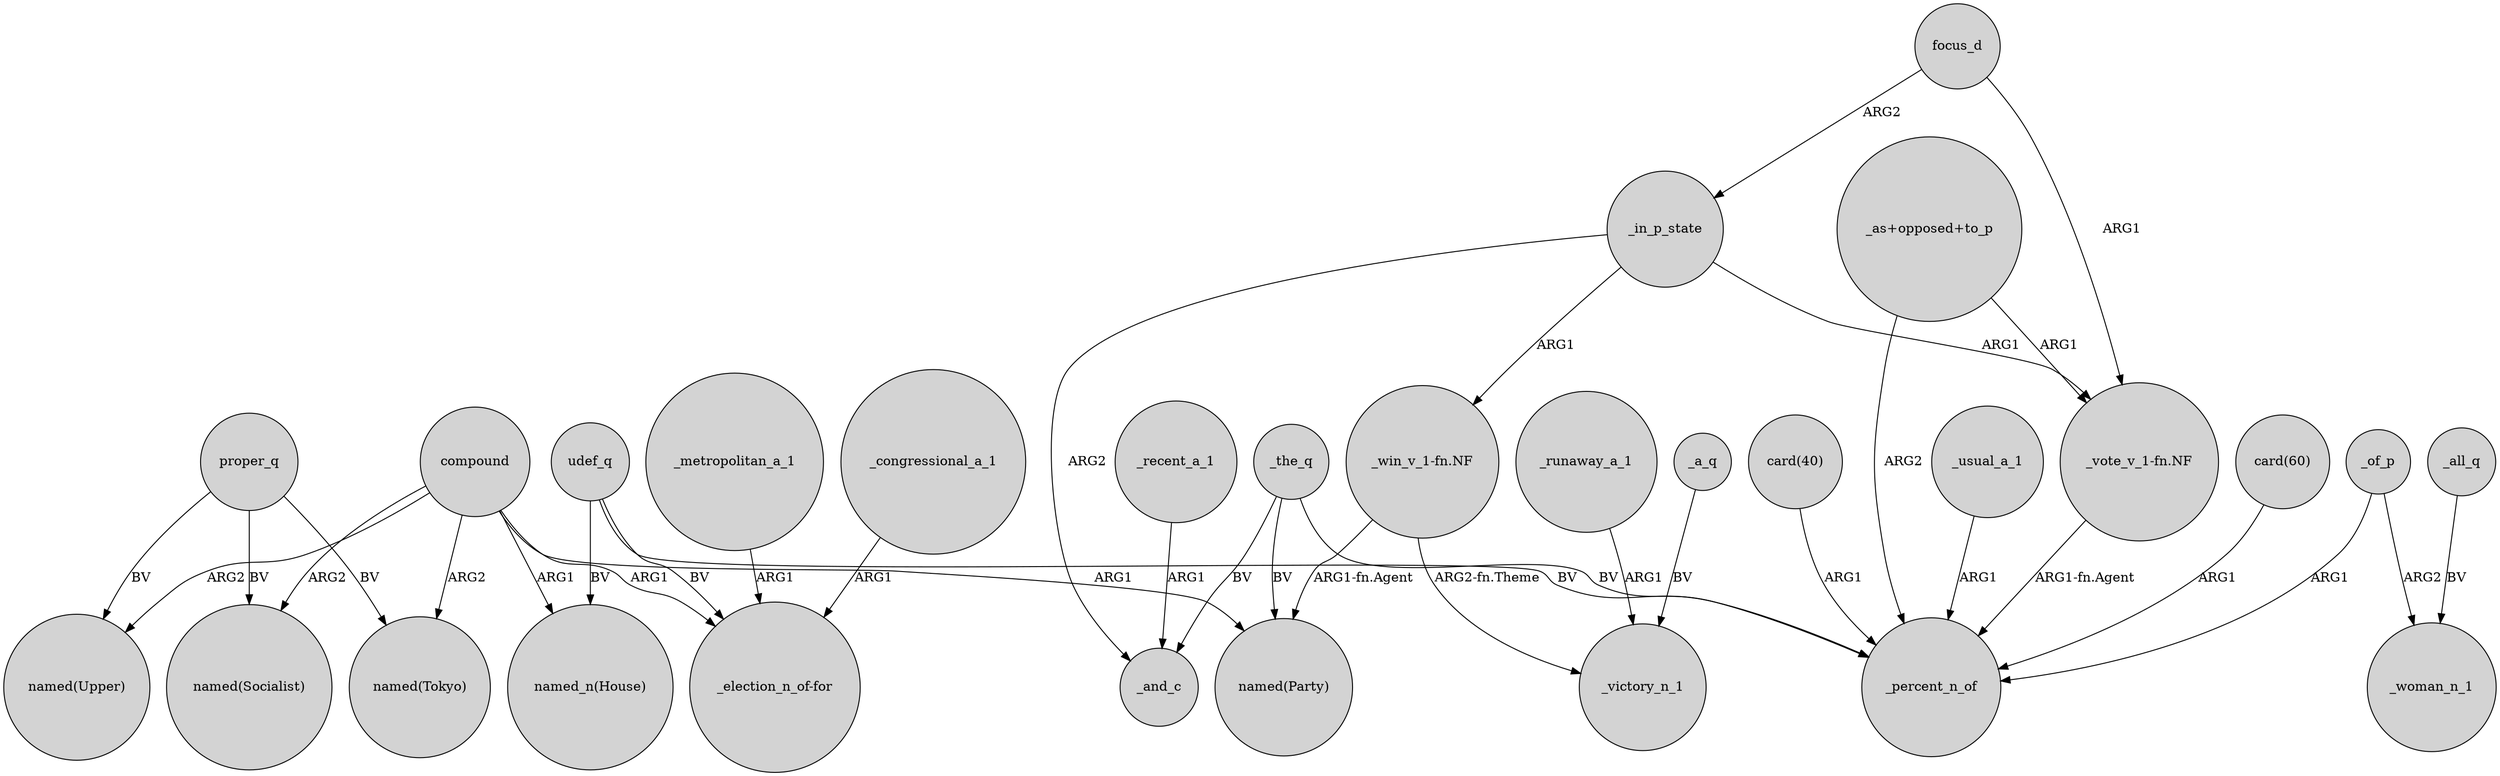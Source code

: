 digraph {
	node [shape=circle style=filled]
	udef_q -> "named_n(House)" [label=BV]
	_the_q -> _and_c [label=BV]
	compound -> "named(Tokyo)" [label=ARG2]
	_in_p_state -> "_win_v_1-fn.NF" [label=ARG1]
	_a_q -> _victory_n_1 [label=BV]
	udef_q -> "_election_n_of-for" [label=BV]
	"_vote_v_1-fn.NF" -> _percent_n_of [label="ARG1-fn.Agent"]
	"card(60)" -> _percent_n_of [label=ARG1]
	"card(40)" -> _percent_n_of [label=ARG1]
	"_win_v_1-fn.NF" -> _victory_n_1 [label="ARG2-fn.Theme"]
	focus_d -> _in_p_state [label=ARG2]
	_metropolitan_a_1 -> "_election_n_of-for" [label=ARG1]
	"_as+opposed+to_p" -> "_vote_v_1-fn.NF" [label=ARG1]
	_in_p_state -> "_vote_v_1-fn.NF" [label=ARG1]
	_of_p -> _woman_n_1 [label=ARG2]
	_congressional_a_1 -> "_election_n_of-for" [label=ARG1]
	compound -> "named_n(House)" [label=ARG1]
	compound -> "named(Upper)" [label=ARG2]
	proper_q -> "named(Tokyo)" [label=BV]
	_recent_a_1 -> _and_c [label=ARG1]
	_the_q -> _percent_n_of [label=BV]
	compound -> "named(Socialist)" [label=ARG2]
	_of_p -> _percent_n_of [label=ARG1]
	_the_q -> "named(Party)" [label=BV]
	compound -> "named(Party)" [label=ARG1]
	focus_d -> "_vote_v_1-fn.NF" [label=ARG1]
	_usual_a_1 -> _percent_n_of [label=ARG1]
	_runaway_a_1 -> _victory_n_1 [label=ARG1]
	"_as+opposed+to_p" -> _percent_n_of [label=ARG2]
	_all_q -> _woman_n_1 [label=BV]
	proper_q -> "named(Upper)" [label=BV]
	compound -> "_election_n_of-for" [label=ARG1]
	"_win_v_1-fn.NF" -> "named(Party)" [label="ARG1-fn.Agent"]
	udef_q -> _percent_n_of [label=BV]
	proper_q -> "named(Socialist)" [label=BV]
	_in_p_state -> _and_c [label=ARG2]
}
